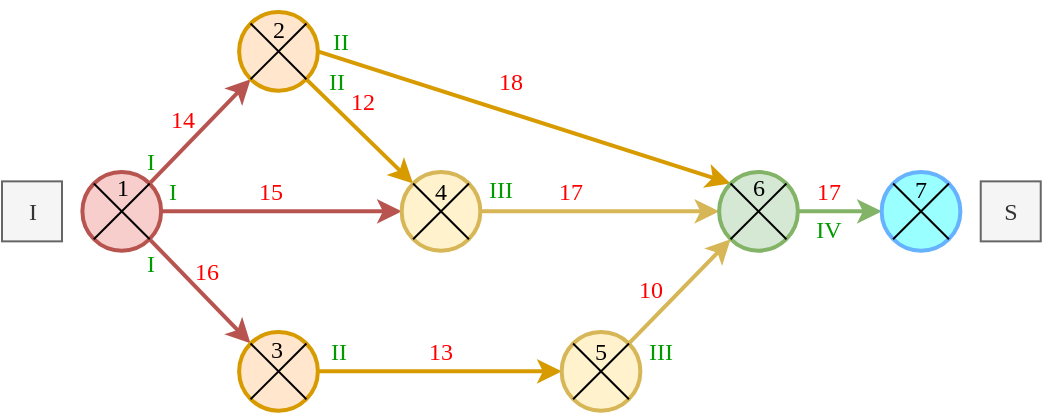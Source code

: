 <mxfile version="20.3.0" type="device"><diagram id="dBJPhfOJzrZLVDt43mVv" name="Page-1"><mxGraphModel dx="1422" dy="878" grid="1" gridSize="10" guides="1" tooltips="1" connect="1" arrows="1" fold="1" page="1" pageScale="1" pageWidth="827" pageHeight="1169" math="0" shadow="0"><root><mxCell id="0"/><mxCell id="1" parent="0"/><mxCell id="9G5ZM8gYpfzW0Uy7EO2j-150" style="edgeStyle=none;rounded=0;orthogonalLoop=1;jettySize=auto;html=1;exitX=1;exitY=0.5;exitDx=0;exitDy=0;exitPerimeter=0;strokeWidth=2;fillColor=#f8cecc;strokeColor=#b85450;fontFamily=Times New Roman;fontSource=https%3A%2F%2Ffonts.googleapis.com%2Fcss%3Ffamily%3DTimes%2BNew%2BRoman;" parent="1" source="9G5ZM8gYpfzW0Uy7EO2j-153" target="9G5ZM8gYpfzW0Uy7EO2j-160" edge="1"><mxGeometry relative="1" as="geometry"/></mxCell><mxCell id="9G5ZM8gYpfzW0Uy7EO2j-151" style="edgeStyle=none;rounded=0;orthogonalLoop=1;jettySize=auto;html=1;exitX=0.855;exitY=0.145;exitDx=0;exitDy=0;exitPerimeter=0;strokeWidth=2;entryX=0.145;entryY=0.855;entryDx=0;entryDy=0;entryPerimeter=0;fillColor=#f8cecc;strokeColor=#b85450;fontFamily=Times New Roman;fontSource=https%3A%2F%2Ffonts.googleapis.com%2Fcss%3Ffamily%3DTimes%2BNew%2BRoman;" parent="1" source="9G5ZM8gYpfzW0Uy7EO2j-153" target="9G5ZM8gYpfzW0Uy7EO2j-158" edge="1"><mxGeometry relative="1" as="geometry"/></mxCell><mxCell id="9G5ZM8gYpfzW0Uy7EO2j-152" style="edgeStyle=none;rounded=0;orthogonalLoop=1;jettySize=auto;html=1;exitX=0.855;exitY=0.855;exitDx=0;exitDy=0;exitPerimeter=0;entryX=0.145;entryY=0.145;entryDx=0;entryDy=0;entryPerimeter=0;strokeWidth=2;fillColor=#f8cecc;strokeColor=#b85450;fontFamily=Times New Roman;fontSource=https%3A%2F%2Ffonts.googleapis.com%2Fcss%3Ffamily%3DTimes%2BNew%2BRoman;" parent="1" source="9G5ZM8gYpfzW0Uy7EO2j-153" target="9G5ZM8gYpfzW0Uy7EO2j-155" edge="1"><mxGeometry relative="1" as="geometry"/></mxCell><mxCell id="9G5ZM8gYpfzW0Uy7EO2j-153" value="" style="verticalLabelPosition=middle;verticalAlign=middle;html=1;shape=mxgraph.flowchart.on-page_reference;strokeWidth=2;labelPosition=center;align=center;fillColor=#f8cecc;strokeColor=#b85450;fontFamily=Times New Roman;fontSource=https%3A%2F%2Ffonts.googleapis.com%2Fcss%3Ffamily%3DTimes%2BNew%2BRoman;" parent="1" vertex="1"><mxGeometry x="80.19" y="440" width="39.37" height="39.37" as="geometry"/></mxCell><mxCell id="9G5ZM8gYpfzW0Uy7EO2j-154" style="edgeStyle=none;rounded=0;orthogonalLoop=1;jettySize=auto;html=1;exitX=1;exitY=0.5;exitDx=0;exitDy=0;exitPerimeter=0;entryX=0;entryY=0.5;entryDx=0;entryDy=0;entryPerimeter=0;strokeWidth=2;fillColor=#ffe6cc;strokeColor=#d79b00;fontFamily=Times New Roman;fontSource=https%3A%2F%2Ffonts.googleapis.com%2Fcss%3Ffamily%3DTimes%2BNew%2BRoman;" parent="1" source="9G5ZM8gYpfzW0Uy7EO2j-155" target="9G5ZM8gYpfzW0Uy7EO2j-164" edge="1"><mxGeometry relative="1" as="geometry"/></mxCell><mxCell id="9G5ZM8gYpfzW0Uy7EO2j-155" value="" style="verticalLabelPosition=middle;verticalAlign=middle;html=1;shape=mxgraph.flowchart.on-page_reference;strokeWidth=2;labelPosition=center;align=center;fillColor=#ffe6cc;strokeColor=#d79b00;fontFamily=Times New Roman;fontSource=https%3A%2F%2Ffonts.googleapis.com%2Fcss%3Ffamily%3DTimes%2BNew%2BRoman;" parent="1" vertex="1"><mxGeometry x="158.56" y="520" width="39.37" height="39.37" as="geometry"/></mxCell><mxCell id="9G5ZM8gYpfzW0Uy7EO2j-156" style="edgeStyle=none;rounded=0;orthogonalLoop=1;jettySize=auto;html=1;exitX=0.855;exitY=0.855;exitDx=0;exitDy=0;exitPerimeter=0;strokeWidth=2;entryX=0.145;entryY=0.145;entryDx=0;entryDy=0;entryPerimeter=0;fillColor=#ffe6cc;strokeColor=#d79b00;fontFamily=Times New Roman;fontSource=https%3A%2F%2Ffonts.googleapis.com%2Fcss%3Ffamily%3DTimes%2BNew%2BRoman;" parent="1" source="9G5ZM8gYpfzW0Uy7EO2j-158" target="9G5ZM8gYpfzW0Uy7EO2j-160" edge="1"><mxGeometry relative="1" as="geometry"/></mxCell><mxCell id="9G5ZM8gYpfzW0Uy7EO2j-157" style="edgeStyle=none;rounded=0;orthogonalLoop=1;jettySize=auto;html=1;exitX=1;exitY=0.5;exitDx=0;exitDy=0;exitPerimeter=0;entryX=0.145;entryY=0.145;entryDx=0;entryDy=0;entryPerimeter=0;strokeWidth=2;fillColor=#ffe6cc;strokeColor=#d79b00;fontFamily=Times New Roman;fontSource=https%3A%2F%2Ffonts.googleapis.com%2Fcss%3Ffamily%3DTimes%2BNew%2BRoman;" parent="1" source="9G5ZM8gYpfzW0Uy7EO2j-158" target="9G5ZM8gYpfzW0Uy7EO2j-162" edge="1"><mxGeometry relative="1" as="geometry"/></mxCell><mxCell id="9G5ZM8gYpfzW0Uy7EO2j-158" value="" style="verticalLabelPosition=middle;verticalAlign=middle;html=1;shape=mxgraph.flowchart.on-page_reference;strokeWidth=2;labelPosition=center;align=center;fillColor=#ffe6cc;strokeColor=#d79b00;fontFamily=Times New Roman;fontSource=https%3A%2F%2Ffonts.googleapis.com%2Fcss%3Ffamily%3DTimes%2BNew%2BRoman;" parent="1" vertex="1"><mxGeometry x="158.56" y="360" width="39.37" height="39.37" as="geometry"/></mxCell><mxCell id="9G5ZM8gYpfzW0Uy7EO2j-159" style="edgeStyle=none;rounded=0;orthogonalLoop=1;jettySize=auto;html=1;exitX=1;exitY=0.5;exitDx=0;exitDy=0;exitPerimeter=0;entryX=0;entryY=0.5;entryDx=0;entryDy=0;entryPerimeter=0;strokeWidth=2;fillColor=#fff2cc;strokeColor=#d6b656;fontFamily=Times New Roman;fontSource=https%3A%2F%2Ffonts.googleapis.com%2Fcss%3Ffamily%3DTimes%2BNew%2BRoman;" parent="1" source="9G5ZM8gYpfzW0Uy7EO2j-160" target="9G5ZM8gYpfzW0Uy7EO2j-162" edge="1"><mxGeometry relative="1" as="geometry"/></mxCell><mxCell id="9G5ZM8gYpfzW0Uy7EO2j-160" value="" style="verticalLabelPosition=middle;verticalAlign=middle;html=1;shape=mxgraph.flowchart.on-page_reference;strokeWidth=2;labelPosition=center;align=center;fillColor=#fff2cc;strokeColor=#d6b656;fontFamily=Times New Roman;fontSource=https%3A%2F%2Ffonts.googleapis.com%2Fcss%3Ffamily%3DTimes%2BNew%2BRoman;" parent="1" vertex="1"><mxGeometry x="239.82" y="440" width="39.37" height="39.37" as="geometry"/></mxCell><mxCell id="9G5ZM8gYpfzW0Uy7EO2j-161" style="edgeStyle=orthogonalEdgeStyle;rounded=0;orthogonalLoop=1;jettySize=auto;html=1;exitX=1;exitY=0.5;exitDx=0;exitDy=0;exitPerimeter=0;entryX=0;entryY=0.5;entryDx=0;entryDy=0;entryPerimeter=0;strokeWidth=2;fillColor=#d5e8d4;strokeColor=#82b366;fontFamily=Times New Roman;fontSource=https%3A%2F%2Ffonts.googleapis.com%2Fcss%3Ffamily%3DTimes%2BNew%2BRoman;" parent="1" source="9G5ZM8gYpfzW0Uy7EO2j-162" target="9G5ZM8gYpfzW0Uy7EO2j-174" edge="1"><mxGeometry relative="1" as="geometry"/></mxCell><mxCell id="9G5ZM8gYpfzW0Uy7EO2j-162" value="" style="verticalLabelPosition=middle;verticalAlign=middle;html=1;shape=mxgraph.flowchart.on-page_reference;strokeWidth=2;labelPosition=center;align=center;fillColor=#d5e8d4;strokeColor=#82b366;fontFamily=Times New Roman;fontSource=https%3A%2F%2Ffonts.googleapis.com%2Fcss%3Ffamily%3DTimes%2BNew%2BRoman;" parent="1" vertex="1"><mxGeometry x="398.56" y="440" width="39.37" height="39.37" as="geometry"/></mxCell><mxCell id="9G5ZM8gYpfzW0Uy7EO2j-163" style="edgeStyle=none;rounded=0;orthogonalLoop=1;jettySize=auto;html=1;exitX=0.855;exitY=0.145;exitDx=0;exitDy=0;exitPerimeter=0;entryX=0.145;entryY=0.855;entryDx=0;entryDy=0;entryPerimeter=0;strokeWidth=2;fillColor=#fff2cc;strokeColor=#d6b656;fontFamily=Times New Roman;fontSource=https%3A%2F%2Ffonts.googleapis.com%2Fcss%3Ffamily%3DTimes%2BNew%2BRoman;" parent="1" source="9G5ZM8gYpfzW0Uy7EO2j-164" target="9G5ZM8gYpfzW0Uy7EO2j-162" edge="1"><mxGeometry relative="1" as="geometry"/></mxCell><mxCell id="9G5ZM8gYpfzW0Uy7EO2j-164" value="" style="verticalLabelPosition=middle;verticalAlign=middle;html=1;shape=mxgraph.flowchart.on-page_reference;strokeWidth=2;labelPosition=center;align=center;fillColor=#fff2cc;strokeColor=#d6b656;fontFamily=Times New Roman;fontSource=https%3A%2F%2Ffonts.googleapis.com%2Fcss%3Ffamily%3DTimes%2BNew%2BRoman;" parent="1" vertex="1"><mxGeometry x="319.82" y="520" width="39.37" height="39.37" as="geometry"/></mxCell><mxCell id="9G5ZM8gYpfzW0Uy7EO2j-165" value="I" style="text;html=1;align=center;verticalAlign=middle;resizable=0;points=[];autosize=1;strokeColor=none;fillColor=none;fontColor=#009900;fontFamily=Times New Roman;fontSource=https%3A%2F%2Ffonts.googleapis.com%2Fcss%3Ffamily%3DTimes%2BNew%2BRoman;" parent="1" vertex="1"><mxGeometry x="99.19" y="420" width="30" height="30" as="geometry"/></mxCell><mxCell id="9G5ZM8gYpfzW0Uy7EO2j-166" value="I" style="text;html=1;align=center;verticalAlign=middle;resizable=0;points=[];autosize=1;strokeColor=none;fillColor=none;fontColor=#009900;fontFamily=Times New Roman;fontSource=https%3A%2F%2Ffonts.googleapis.com%2Fcss%3Ffamily%3DTimes%2BNew%2BRoman;" parent="1" vertex="1"><mxGeometry x="110.19" y="435.37" width="30" height="30" as="geometry"/></mxCell><mxCell id="9G5ZM8gYpfzW0Uy7EO2j-167" value="I" style="text;html=1;align=center;verticalAlign=middle;resizable=0;points=[];autosize=1;strokeColor=none;fillColor=none;fontColor=#009900;fontFamily=Times New Roman;fontSource=https%3A%2F%2Ffonts.googleapis.com%2Fcss%3Ffamily%3DTimes%2BNew%2BRoman;" parent="1" vertex="1"><mxGeometry x="99.19" y="471" width="30" height="30" as="geometry"/></mxCell><mxCell id="9G5ZM8gYpfzW0Uy7EO2j-168" value="II" style="text;html=1;align=center;verticalAlign=middle;resizable=0;points=[];autosize=1;strokeColor=none;fillColor=none;fontColor=#009900;fontFamily=Times New Roman;fontSource=https%3A%2F%2Ffonts.googleapis.com%2Fcss%3Ffamily%3DTimes%2BNew%2BRoman;" parent="1" vertex="1"><mxGeometry x="192.25" y="380" width="30" height="30" as="geometry"/></mxCell><mxCell id="9G5ZM8gYpfzW0Uy7EO2j-169" value="III" style="text;html=1;align=center;verticalAlign=middle;resizable=0;points=[];autosize=1;strokeColor=none;fillColor=none;fontColor=#009900;fontFamily=Times New Roman;fontSource=https%3A%2F%2Ffonts.googleapis.com%2Fcss%3Ffamily%3DTimes%2BNew%2BRoman;" parent="1" vertex="1"><mxGeometry x="269.19" y="434.37" width="40" height="30" as="geometry"/></mxCell><mxCell id="9G5ZM8gYpfzW0Uy7EO2j-170" value="II" style="text;html=1;align=center;verticalAlign=middle;resizable=0;points=[];autosize=1;strokeColor=none;fillColor=none;fontColor=#009900;fontFamily=Times New Roman;fontSource=https%3A%2F%2Ffonts.googleapis.com%2Fcss%3Ffamily%3DTimes%2BNew%2BRoman;" parent="1" vertex="1"><mxGeometry x="193.24" y="515" width="30" height="30" as="geometry"/></mxCell><mxCell id="9G5ZM8gYpfzW0Uy7EO2j-171" value="III" style="text;html=1;align=center;verticalAlign=middle;resizable=0;points=[];autosize=1;strokeColor=none;fillColor=none;fontColor=#009900;fontFamily=Times New Roman;fontSource=https%3A%2F%2Ffonts.googleapis.com%2Fcss%3Ffamily%3DTimes%2BNew%2BRoman;" parent="1" vertex="1"><mxGeometry x="348.51" y="515" width="40" height="30" as="geometry"/></mxCell><mxCell id="9G5ZM8gYpfzW0Uy7EO2j-172" value="II" style="text;html=1;align=center;verticalAlign=middle;resizable=0;points=[];autosize=1;strokeColor=none;fillColor=none;fontColor=#009900;fontFamily=Times New Roman;fontSource=https%3A%2F%2Ffonts.googleapis.com%2Fcss%3Ffamily%3DTimes%2BNew%2BRoman;" parent="1" vertex="1"><mxGeometry x="193.56" y="360" width="30" height="30" as="geometry"/></mxCell><mxCell id="9G5ZM8gYpfzW0Uy7EO2j-173" value="I" style="text;html=1;align=center;verticalAlign=middle;resizable=0;points=[];autosize=1;fillColor=#f5f5f5;fontColor=#333333;strokeColor=#666666;fontFamily=Times New Roman;fontSource=https%3A%2F%2Ffonts.googleapis.com%2Fcss%3Ffamily%3DTimes%2BNew%2BRoman;" parent="1" vertex="1"><mxGeometry x="40" y="444.68" width="30" height="30" as="geometry"/></mxCell><mxCell id="9G5ZM8gYpfzW0Uy7EO2j-174" value="" style="verticalLabelPosition=middle;verticalAlign=middle;html=1;shape=mxgraph.flowchart.on-page_reference;strokeWidth=2;labelPosition=center;align=center;fillColor=#99FFFF;strokeColor=#66B2FF;fontFamily=Times New Roman;fontSource=https%3A%2F%2Ffonts.googleapis.com%2Fcss%3Ffamily%3DTimes%2BNew%2BRoman;" parent="1" vertex="1"><mxGeometry x="479.82" y="440" width="39.37" height="39.37" as="geometry"/></mxCell><mxCell id="9G5ZM8gYpfzW0Uy7EO2j-175" value="IV" style="text;html=1;align=center;verticalAlign=middle;resizable=0;points=[];autosize=1;strokeColor=none;fillColor=none;fontColor=#009900;fontFamily=Times New Roman;fontSource=https%3A%2F%2Ffonts.googleapis.com%2Fcss%3Ffamily%3DTimes%2BNew%2BRoman;" parent="1" vertex="1"><mxGeometry x="432.93" y="454" width="40" height="30" as="geometry"/></mxCell><mxCell id="9G5ZM8gYpfzW0Uy7EO2j-176" value="S" style="text;html=1;align=center;verticalAlign=middle;resizable=0;points=[];autosize=1;fillColor=#f5f5f5;fontColor=#333333;strokeColor=#666666;fontFamily=Times New Roman;fontSource=https%3A%2F%2Ffonts.googleapis.com%2Fcss%3Ffamily%3DTimes%2BNew%2BRoman;" parent="1" vertex="1"><mxGeometry x="529.37" y="444.68" width="30" height="30" as="geometry"/></mxCell><mxCell id="9G5ZM8gYpfzW0Uy7EO2j-177" value="17" style="text;html=1;align=center;verticalAlign=middle;resizable=0;points=[];autosize=1;strokeColor=none;fillColor=none;fontColor=#FF0000;fontFamily=Times New Roman;fontSource=https%3A%2F%2Ffonts.googleapis.com%2Fcss%3Ffamily%3DTimes%2BNew%2BRoman;" parent="1" vertex="1"><mxGeometry x="433.24" y="435.37" width="40" height="30" as="geometry"/></mxCell><mxCell id="9G5ZM8gYpfzW0Uy7EO2j-178" value="17" style="text;html=1;align=center;verticalAlign=middle;resizable=0;points=[];autosize=1;strokeColor=none;fillColor=none;fontColor=#FF0000;fontFamily=Times New Roman;fontSource=https%3A%2F%2Ffonts.googleapis.com%2Fcss%3Ffamily%3DTimes%2BNew%2BRoman;" parent="1" vertex="1"><mxGeometry x="304.19" y="435.37" width="40" height="30" as="geometry"/></mxCell><mxCell id="9G5ZM8gYpfzW0Uy7EO2j-179" value="18" style="text;html=1;align=center;verticalAlign=middle;resizable=0;points=[];autosize=1;strokeColor=none;fillColor=none;fontColor=#FF0000;fontFamily=Times New Roman;fontSource=https%3A%2F%2Ffonts.googleapis.com%2Fcss%3Ffamily%3DTimes%2BNew%2BRoman;" parent="1" vertex="1"><mxGeometry x="274.19" y="380" width="40" height="30" as="geometry"/></mxCell><mxCell id="9G5ZM8gYpfzW0Uy7EO2j-180" value="10" style="text;html=1;align=center;verticalAlign=middle;resizable=0;points=[];autosize=1;strokeColor=none;fillColor=none;fontColor=#FF0000;fontFamily=Times New Roman;fontSource=https%3A%2F%2Ffonts.googleapis.com%2Fcss%3Ffamily%3DTimes%2BNew%2BRoman;" parent="1" vertex="1"><mxGeometry x="344.19" y="484.0" width="40" height="30" as="geometry"/></mxCell><mxCell id="9G5ZM8gYpfzW0Uy7EO2j-181" value="13" style="text;html=1;align=center;verticalAlign=middle;resizable=0;points=[];autosize=1;strokeColor=none;fillColor=none;fontColor=#FF0000;fontFamily=Times New Roman;fontSource=https%3A%2F%2Ffonts.googleapis.com%2Fcss%3Ffamily%3DTimes%2BNew%2BRoman;" parent="1" vertex="1"><mxGeometry x="239.19" y="515" width="40" height="30" as="geometry"/></mxCell><mxCell id="9G5ZM8gYpfzW0Uy7EO2j-182" value="12" style="text;html=1;align=center;verticalAlign=middle;resizable=0;points=[];autosize=1;strokeColor=none;fillColor=none;fontColor=#FF0000;fontFamily=Times New Roman;fontSource=https%3A%2F%2Ffonts.googleapis.com%2Fcss%3Ffamily%3DTimes%2BNew%2BRoman;" parent="1" vertex="1"><mxGeometry x="199.82" y="390" width="40" height="30" as="geometry"/></mxCell><mxCell id="9G5ZM8gYpfzW0Uy7EO2j-183" value="14" style="text;html=1;align=center;verticalAlign=middle;resizable=0;points=[];autosize=1;strokeColor=none;fillColor=none;fontColor=#FF0000;fontFamily=Times New Roman;fontSource=https%3A%2F%2Ffonts.googleapis.com%2Fcss%3Ffamily%3DTimes%2BNew%2BRoman;" parent="1" vertex="1"><mxGeometry x="110" y="399.37" width="40" height="30" as="geometry"/></mxCell><mxCell id="9G5ZM8gYpfzW0Uy7EO2j-184" value="15" style="text;html=1;align=center;verticalAlign=middle;resizable=0;points=[];autosize=1;strokeColor=none;fillColor=none;fontColor=#FF0000;fontFamily=Times New Roman;fontSource=https%3A%2F%2Ffonts.googleapis.com%2Fcss%3Ffamily%3DTimes%2BNew%2BRoman;" parent="1" vertex="1"><mxGeometry x="153.56" y="435.37" width="40" height="30" as="geometry"/></mxCell><mxCell id="9G5ZM8gYpfzW0Uy7EO2j-185" value="16" style="text;html=1;align=center;verticalAlign=middle;resizable=0;points=[];autosize=1;strokeColor=none;fillColor=none;fontColor=#FF0000;fontFamily=Times New Roman;fontSource=https%3A%2F%2Ffonts.googleapis.com%2Fcss%3Ffamily%3DTimes%2BNew%2BRoman;" parent="1" vertex="1"><mxGeometry x="122.25" y="474.68" width="40" height="30" as="geometry"/></mxCell><mxCell id="9G5ZM8gYpfzW0Uy7EO2j-187" style="rounded=0;orthogonalLoop=1;jettySize=auto;html=1;exitX=0.145;exitY=0.145;exitDx=0;exitDy=0;exitPerimeter=0;entryX=0.855;entryY=0.855;entryDx=0;entryDy=0;entryPerimeter=0;fontColor=#FFFF00;endArrow=none;endFill=0;fontFamily=Times New Roman;fontSource=https%3A%2F%2Ffonts.googleapis.com%2Fcss%3Ffamily%3DTimes%2BNew%2BRoman;" parent="1" source="9G5ZM8gYpfzW0Uy7EO2j-153" target="9G5ZM8gYpfzW0Uy7EO2j-153" edge="1"><mxGeometry relative="1" as="geometry"/></mxCell><mxCell id="9G5ZM8gYpfzW0Uy7EO2j-188" style="edgeStyle=none;rounded=0;orthogonalLoop=1;jettySize=auto;html=1;exitX=0.145;exitY=0.855;exitDx=0;exitDy=0;exitPerimeter=0;entryX=0.855;entryY=0.145;entryDx=0;entryDy=0;entryPerimeter=0;fontColor=#FFFF00;endArrow=none;endFill=0;fontFamily=Times New Roman;fontSource=https%3A%2F%2Ffonts.googleapis.com%2Fcss%3Ffamily%3DTimes%2BNew%2BRoman;" parent="1" source="9G5ZM8gYpfzW0Uy7EO2j-153" target="9G5ZM8gYpfzW0Uy7EO2j-153" edge="1"><mxGeometry relative="1" as="geometry"/></mxCell><mxCell id="9G5ZM8gYpfzW0Uy7EO2j-189" style="edgeStyle=none;rounded=0;orthogonalLoop=1;jettySize=auto;html=1;exitX=0.145;exitY=0.145;exitDx=0;exitDy=0;exitPerimeter=0;entryX=0.855;entryY=0.855;entryDx=0;entryDy=0;entryPerimeter=0;fontColor=#FFFF00;endArrow=none;endFill=0;fontFamily=Times New Roman;fontSource=https%3A%2F%2Ffonts.googleapis.com%2Fcss%3Ffamily%3DTimes%2BNew%2BRoman;" parent="1" source="9G5ZM8gYpfzW0Uy7EO2j-158" target="9G5ZM8gYpfzW0Uy7EO2j-158" edge="1"><mxGeometry relative="1" as="geometry"/></mxCell><mxCell id="9G5ZM8gYpfzW0Uy7EO2j-190" style="edgeStyle=none;rounded=0;orthogonalLoop=1;jettySize=auto;html=1;exitX=0.855;exitY=0.145;exitDx=0;exitDy=0;exitPerimeter=0;entryX=0.145;entryY=0.855;entryDx=0;entryDy=0;entryPerimeter=0;fontColor=#FFFF00;endArrow=none;endFill=0;fontFamily=Times New Roman;fontSource=https%3A%2F%2Ffonts.googleapis.com%2Fcss%3Ffamily%3DTimes%2BNew%2BRoman;" parent="1" source="9G5ZM8gYpfzW0Uy7EO2j-158" target="9G5ZM8gYpfzW0Uy7EO2j-158" edge="1"><mxGeometry relative="1" as="geometry"/></mxCell><mxCell id="9G5ZM8gYpfzW0Uy7EO2j-191" style="edgeStyle=none;rounded=0;orthogonalLoop=1;jettySize=auto;html=1;exitX=0.145;exitY=0.145;exitDx=0;exitDy=0;exitPerimeter=0;entryX=0.855;entryY=0.855;entryDx=0;entryDy=0;entryPerimeter=0;fontColor=#FFFF00;endArrow=none;endFill=0;fontFamily=Times New Roman;fontSource=https%3A%2F%2Ffonts.googleapis.com%2Fcss%3Ffamily%3DTimes%2BNew%2BRoman;" parent="1" source="9G5ZM8gYpfzW0Uy7EO2j-160" target="9G5ZM8gYpfzW0Uy7EO2j-160" edge="1"><mxGeometry relative="1" as="geometry"/></mxCell><mxCell id="9G5ZM8gYpfzW0Uy7EO2j-192" style="edgeStyle=none;rounded=0;orthogonalLoop=1;jettySize=auto;html=1;exitX=0.855;exitY=0.145;exitDx=0;exitDy=0;exitPerimeter=0;entryX=0.145;entryY=0.855;entryDx=0;entryDy=0;entryPerimeter=0;fontColor=#FFFF00;endArrow=none;endFill=0;fontFamily=Times New Roman;fontSource=https%3A%2F%2Ffonts.googleapis.com%2Fcss%3Ffamily%3DTimes%2BNew%2BRoman;" parent="1" source="9G5ZM8gYpfzW0Uy7EO2j-160" target="9G5ZM8gYpfzW0Uy7EO2j-160" edge="1"><mxGeometry relative="1" as="geometry"/></mxCell><mxCell id="9G5ZM8gYpfzW0Uy7EO2j-193" style="edgeStyle=none;rounded=0;orthogonalLoop=1;jettySize=auto;html=1;exitX=0.145;exitY=0.145;exitDx=0;exitDy=0;exitPerimeter=0;entryX=0.855;entryY=0.855;entryDx=0;entryDy=0;entryPerimeter=0;fontColor=#FFFF00;endArrow=none;endFill=0;fontFamily=Times New Roman;fontSource=https%3A%2F%2Ffonts.googleapis.com%2Fcss%3Ffamily%3DTimes%2BNew%2BRoman;" parent="1" source="9G5ZM8gYpfzW0Uy7EO2j-155" target="9G5ZM8gYpfzW0Uy7EO2j-155" edge="1"><mxGeometry relative="1" as="geometry"/></mxCell><mxCell id="9G5ZM8gYpfzW0Uy7EO2j-194" style="edgeStyle=none;rounded=0;orthogonalLoop=1;jettySize=auto;html=1;exitX=0.855;exitY=0.145;exitDx=0;exitDy=0;exitPerimeter=0;entryX=0.145;entryY=0.855;entryDx=0;entryDy=0;entryPerimeter=0;fontColor=#FFFF00;endArrow=none;endFill=0;fontFamily=Times New Roman;fontSource=https%3A%2F%2Ffonts.googleapis.com%2Fcss%3Ffamily%3DTimes%2BNew%2BRoman;" parent="1" source="9G5ZM8gYpfzW0Uy7EO2j-155" target="9G5ZM8gYpfzW0Uy7EO2j-155" edge="1"><mxGeometry relative="1" as="geometry"/></mxCell><mxCell id="9G5ZM8gYpfzW0Uy7EO2j-195" style="edgeStyle=none;rounded=0;orthogonalLoop=1;jettySize=auto;html=1;exitX=0.145;exitY=0.145;exitDx=0;exitDy=0;exitPerimeter=0;entryX=0.855;entryY=0.855;entryDx=0;entryDy=0;entryPerimeter=0;fontColor=#FFFF00;endArrow=none;endFill=0;fontFamily=Times New Roman;fontSource=https%3A%2F%2Ffonts.googleapis.com%2Fcss%3Ffamily%3DTimes%2BNew%2BRoman;" parent="1" source="9G5ZM8gYpfzW0Uy7EO2j-164" target="9G5ZM8gYpfzW0Uy7EO2j-164" edge="1"><mxGeometry relative="1" as="geometry"/></mxCell><mxCell id="9G5ZM8gYpfzW0Uy7EO2j-196" style="edgeStyle=none;rounded=0;orthogonalLoop=1;jettySize=auto;html=1;exitX=0.855;exitY=0.145;exitDx=0;exitDy=0;exitPerimeter=0;entryX=0.145;entryY=0.855;entryDx=0;entryDy=0;entryPerimeter=0;fontColor=#FFFF00;endArrow=none;endFill=0;fontFamily=Times New Roman;fontSource=https%3A%2F%2Ffonts.googleapis.com%2Fcss%3Ffamily%3DTimes%2BNew%2BRoman;" parent="1" source="9G5ZM8gYpfzW0Uy7EO2j-164" target="9G5ZM8gYpfzW0Uy7EO2j-164" edge="1"><mxGeometry relative="1" as="geometry"/></mxCell><mxCell id="9G5ZM8gYpfzW0Uy7EO2j-197" style="edgeStyle=none;rounded=0;orthogonalLoop=1;jettySize=auto;html=1;exitX=0.145;exitY=0.145;exitDx=0;exitDy=0;exitPerimeter=0;entryX=0.855;entryY=0.855;entryDx=0;entryDy=0;entryPerimeter=0;fontColor=#FFFF00;endArrow=none;endFill=0;fontFamily=Times New Roman;fontSource=https%3A%2F%2Ffonts.googleapis.com%2Fcss%3Ffamily%3DTimes%2BNew%2BRoman;" parent="1" source="9G5ZM8gYpfzW0Uy7EO2j-162" target="9G5ZM8gYpfzW0Uy7EO2j-162" edge="1"><mxGeometry relative="1" as="geometry"/></mxCell><mxCell id="9G5ZM8gYpfzW0Uy7EO2j-198" style="edgeStyle=none;rounded=0;orthogonalLoop=1;jettySize=auto;html=1;exitX=0.855;exitY=0.145;exitDx=0;exitDy=0;exitPerimeter=0;entryX=0.145;entryY=0.855;entryDx=0;entryDy=0;entryPerimeter=0;fontColor=#FFFF00;endArrow=none;endFill=0;fontFamily=Times New Roman;fontSource=https%3A%2F%2Ffonts.googleapis.com%2Fcss%3Ffamily%3DTimes%2BNew%2BRoman;" parent="1" source="9G5ZM8gYpfzW0Uy7EO2j-162" target="9G5ZM8gYpfzW0Uy7EO2j-162" edge="1"><mxGeometry relative="1" as="geometry"/></mxCell><mxCell id="9G5ZM8gYpfzW0Uy7EO2j-200" style="edgeStyle=none;rounded=0;orthogonalLoop=1;jettySize=auto;html=1;exitX=0.145;exitY=0.145;exitDx=0;exitDy=0;exitPerimeter=0;entryX=0.855;entryY=0.855;entryDx=0;entryDy=0;entryPerimeter=0;fontColor=#FFFF00;endArrow=none;endFill=0;fontFamily=Times New Roman;fontSource=https%3A%2F%2Ffonts.googleapis.com%2Fcss%3Ffamily%3DTimes%2BNew%2BRoman;" parent="1" source="9G5ZM8gYpfzW0Uy7EO2j-174" target="9G5ZM8gYpfzW0Uy7EO2j-174" edge="1"><mxGeometry relative="1" as="geometry"/></mxCell><mxCell id="9G5ZM8gYpfzW0Uy7EO2j-201" style="edgeStyle=none;rounded=0;orthogonalLoop=1;jettySize=auto;html=1;exitX=0.855;exitY=0.145;exitDx=0;exitDy=0;exitPerimeter=0;entryX=0.145;entryY=0.855;entryDx=0;entryDy=0;entryPerimeter=0;fontColor=#FFFF00;endArrow=none;endFill=0;fontFamily=Times New Roman;fontSource=https%3A%2F%2Ffonts.googleapis.com%2Fcss%3Ffamily%3DTimes%2BNew%2BRoman;" parent="1" source="9G5ZM8gYpfzW0Uy7EO2j-174" target="9G5ZM8gYpfzW0Uy7EO2j-174" edge="1"><mxGeometry relative="1" as="geometry"/></mxCell><mxCell id="9G5ZM8gYpfzW0Uy7EO2j-202" value="1" style="text;html=1;align=center;verticalAlign=middle;resizable=0;points=[];autosize=1;strokeColor=none;fillColor=none;fontColor=#000000;fontFamily=Times New Roman;fontSource=https%3A%2F%2Ffonts.googleapis.com%2Fcss%3Ffamily%3DTimes%2BNew%2BRoman;" parent="1" vertex="1"><mxGeometry x="84.88" y="433.37" width="30" height="30" as="geometry"/></mxCell><mxCell id="9G5ZM8gYpfzW0Uy7EO2j-205" value="2" style="text;html=1;align=center;verticalAlign=middle;resizable=0;points=[];autosize=1;strokeColor=none;fillColor=none;fontColor=#000000;fontFamily=Times New Roman;fontSource=https%3A%2F%2Ffonts.googleapis.com%2Fcss%3Ffamily%3DTimes%2BNew%2BRoman;" parent="1" vertex="1"><mxGeometry x="163.24" y="354" width="30" height="30" as="geometry"/></mxCell><mxCell id="9G5ZM8gYpfzW0Uy7EO2j-206" value="3" style="text;html=1;align=center;verticalAlign=middle;resizable=0;points=[];autosize=1;strokeColor=none;fillColor=none;fontColor=#000000;fontFamily=Times New Roman;fontSource=https%3A%2F%2Ffonts.googleapis.com%2Fcss%3Ffamily%3DTimes%2BNew%2BRoman;" parent="1" vertex="1"><mxGeometry x="162.25" y="514" width="30" height="30" as="geometry"/></mxCell><mxCell id="9G5ZM8gYpfzW0Uy7EO2j-208" value="4" style="text;html=1;align=center;verticalAlign=middle;resizable=0;points=[];autosize=1;strokeColor=none;fillColor=none;fontColor=#000000;fontFamily=Times New Roman;fontSource=https%3A%2F%2Ffonts.googleapis.com%2Fcss%3Ffamily%3DTimes%2BNew%2BRoman;" parent="1" vertex="1"><mxGeometry x="244.19" y="435.37" width="30" height="30" as="geometry"/></mxCell><mxCell id="9G5ZM8gYpfzW0Uy7EO2j-210" value="5" style="text;html=1;align=center;verticalAlign=middle;resizable=0;points=[];autosize=1;strokeColor=none;fillColor=none;fontColor=#000000;fontFamily=Times New Roman;fontSource=https%3A%2F%2Ffonts.googleapis.com%2Fcss%3Ffamily%3DTimes%2BNew%2BRoman;" parent="1" vertex="1"><mxGeometry x="323.51" y="515" width="30" height="30" as="geometry"/></mxCell><mxCell id="9G5ZM8gYpfzW0Uy7EO2j-211" value="6" style="text;html=1;align=center;verticalAlign=middle;resizable=0;points=[];autosize=1;strokeColor=none;fillColor=none;fontColor=#000000;fontFamily=Times New Roman;fontSource=https%3A%2F%2Ffonts.googleapis.com%2Fcss%3Ffamily%3DTimes%2BNew%2BRoman;" parent="1" vertex="1"><mxGeometry x="403.24" y="433.37" width="30" height="30" as="geometry"/></mxCell><mxCell id="9G5ZM8gYpfzW0Uy7EO2j-212" value="7" style="text;html=1;align=center;verticalAlign=middle;resizable=0;points=[];autosize=1;strokeColor=none;fillColor=none;fontColor=#000000;fontFamily=Times New Roman;fontSource=https%3A%2F%2Ffonts.googleapis.com%2Fcss%3Ffamily%3DTimes%2BNew%2BRoman;" parent="1" vertex="1"><mxGeometry x="483.5" y="434.37" width="30" height="30" as="geometry"/></mxCell></root></mxGraphModel></diagram></mxfile>